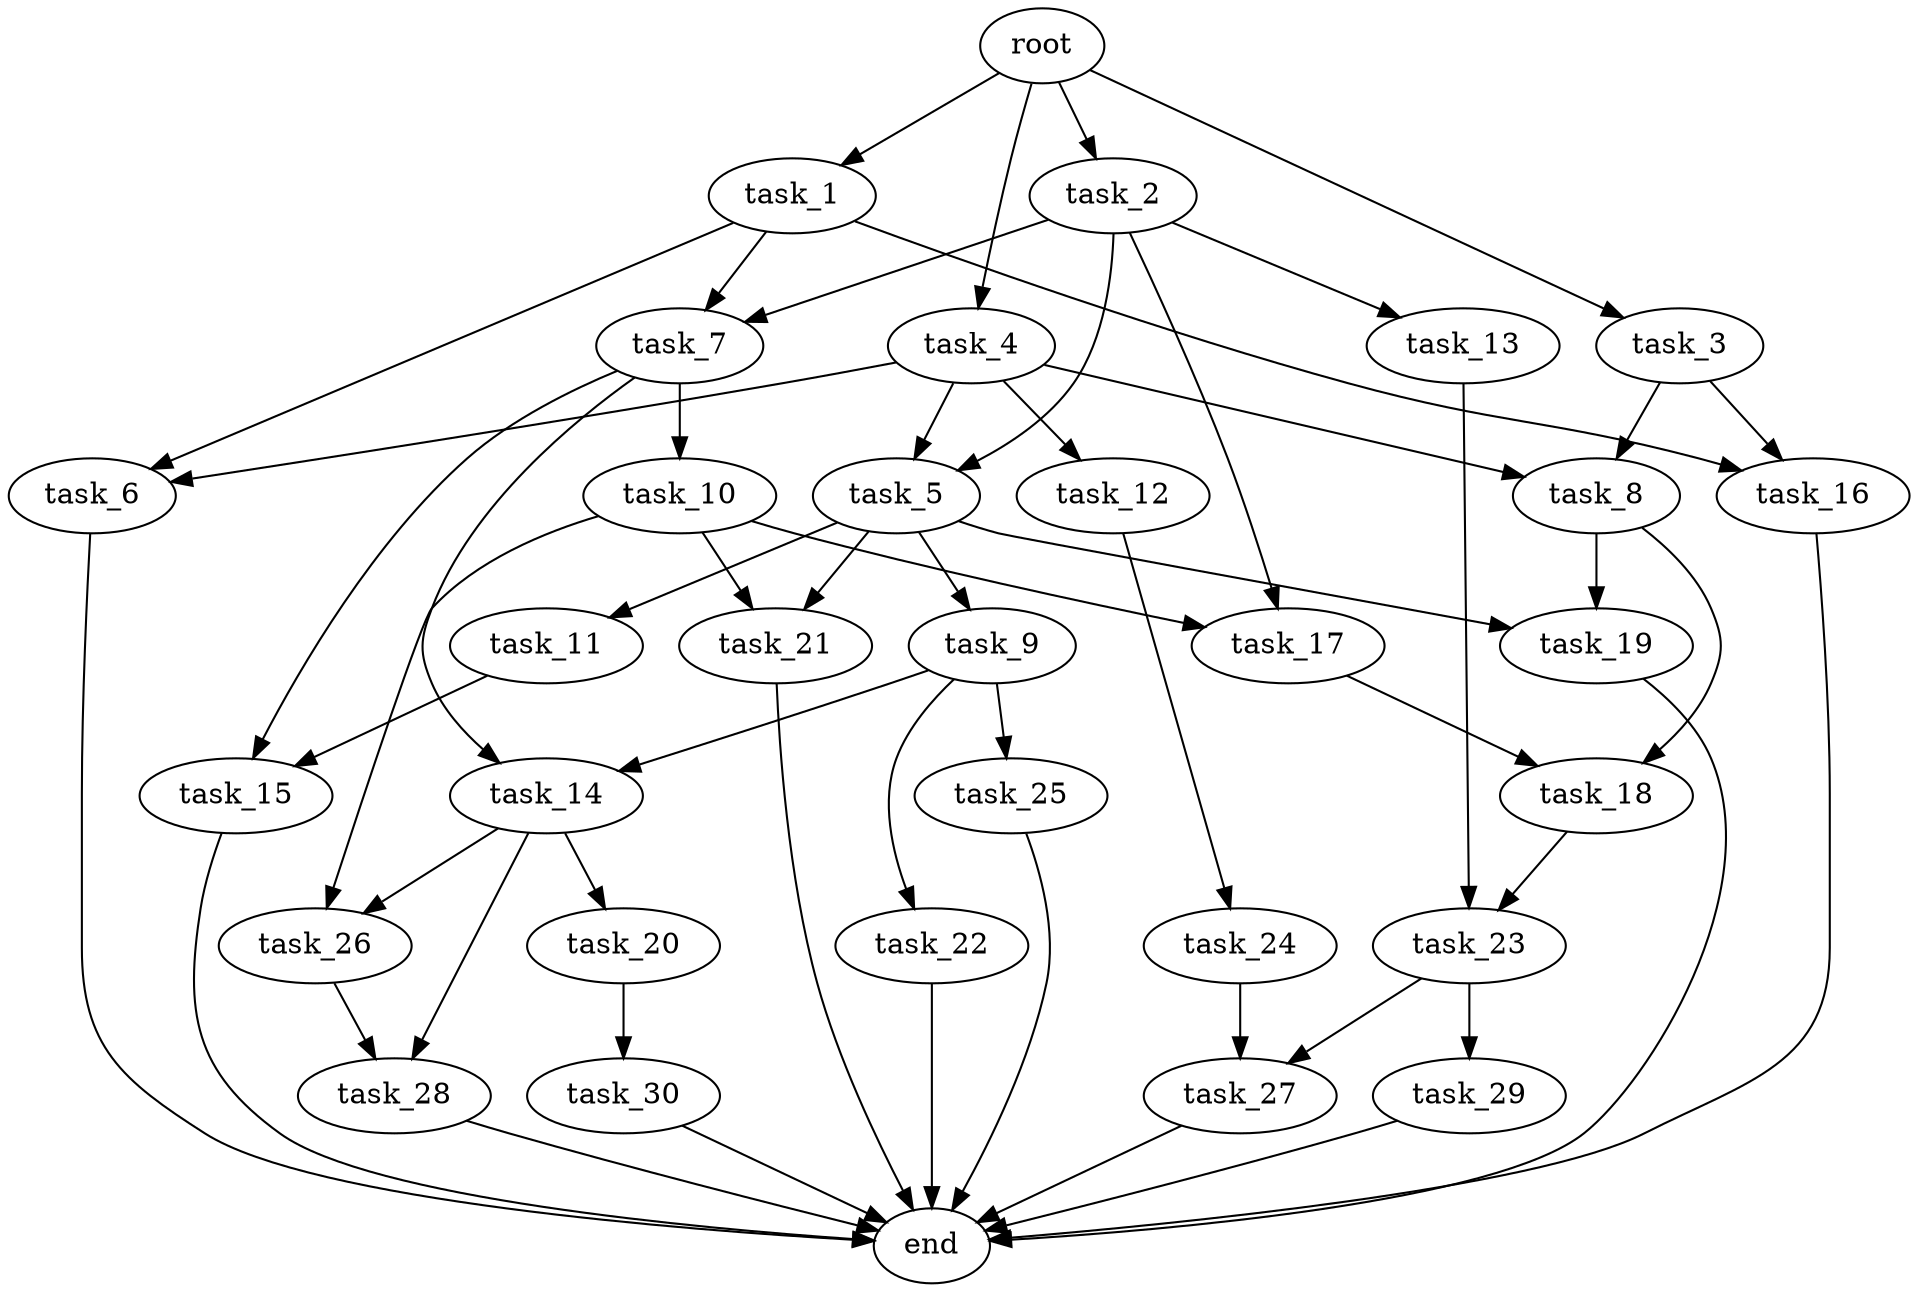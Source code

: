 digraph G {
  root [size="0.000000e+00"];
  task_1 [size="1.993335e+08"];
  task_2 [size="1.213254e+09"];
  task_3 [size="8.673818e+09"];
  task_4 [size="9.631202e+09"];
  task_5 [size="1.990382e+09"];
  task_6 [size="5.759369e+09"];
  task_7 [size="6.491660e+09"];
  task_8 [size="1.746214e+09"];
  task_9 [size="7.803311e+09"];
  task_10 [size="3.551735e+09"];
  task_11 [size="6.732255e+09"];
  task_12 [size="4.875450e+09"];
  task_13 [size="7.365525e+09"];
  task_14 [size="8.896435e+09"];
  task_15 [size="3.811329e+09"];
  task_16 [size="2.865949e+09"];
  task_17 [size="6.317490e+09"];
  task_18 [size="1.449339e+09"];
  task_19 [size="1.676588e+09"];
  task_20 [size="8.077364e+09"];
  task_21 [size="3.374546e+09"];
  task_22 [size="6.313103e+09"];
  task_23 [size="5.716804e+09"];
  task_24 [size="8.489159e+09"];
  task_25 [size="7.143694e+08"];
  task_26 [size="1.620833e+09"];
  task_27 [size="2.282951e+09"];
  task_28 [size="3.169466e+09"];
  task_29 [size="2.914272e+09"];
  task_30 [size="2.675456e+09"];
  end [size="0.000000e+00"];

  root -> task_1 [size="1.000000e-12"];
  root -> task_2 [size="1.000000e-12"];
  root -> task_3 [size="1.000000e-12"];
  root -> task_4 [size="1.000000e-12"];
  task_1 -> task_6 [size="2.879684e+08"];
  task_1 -> task_7 [size="3.245830e+08"];
  task_1 -> task_16 [size="1.432975e+08"];
  task_2 -> task_5 [size="9.951911e+07"];
  task_2 -> task_7 [size="3.245830e+08"];
  task_2 -> task_13 [size="7.365525e+08"];
  task_2 -> task_17 [size="3.158745e+08"];
  task_3 -> task_8 [size="8.731069e+07"];
  task_3 -> task_16 [size="1.432975e+08"];
  task_4 -> task_5 [size="9.951911e+07"];
  task_4 -> task_6 [size="2.879684e+08"];
  task_4 -> task_8 [size="8.731069e+07"];
  task_4 -> task_12 [size="4.875450e+08"];
  task_5 -> task_9 [size="7.803311e+08"];
  task_5 -> task_11 [size="6.732255e+08"];
  task_5 -> task_19 [size="8.382939e+07"];
  task_5 -> task_21 [size="1.687273e+08"];
  task_6 -> end [size="1.000000e-12"];
  task_7 -> task_10 [size="3.551735e+08"];
  task_7 -> task_14 [size="4.448217e+08"];
  task_7 -> task_15 [size="1.905664e+08"];
  task_8 -> task_18 [size="7.246693e+07"];
  task_8 -> task_19 [size="8.382939e+07"];
  task_9 -> task_14 [size="4.448217e+08"];
  task_9 -> task_22 [size="6.313103e+08"];
  task_9 -> task_25 [size="7.143694e+07"];
  task_10 -> task_17 [size="3.158745e+08"];
  task_10 -> task_21 [size="1.687273e+08"];
  task_10 -> task_26 [size="8.104164e+07"];
  task_11 -> task_15 [size="1.905664e+08"];
  task_12 -> task_24 [size="8.489159e+08"];
  task_13 -> task_23 [size="2.858402e+08"];
  task_14 -> task_20 [size="8.077364e+08"];
  task_14 -> task_26 [size="8.104164e+07"];
  task_14 -> task_28 [size="1.584733e+08"];
  task_15 -> end [size="1.000000e-12"];
  task_16 -> end [size="1.000000e-12"];
  task_17 -> task_18 [size="7.246693e+07"];
  task_18 -> task_23 [size="2.858402e+08"];
  task_19 -> end [size="1.000000e-12"];
  task_20 -> task_30 [size="2.675456e+08"];
  task_21 -> end [size="1.000000e-12"];
  task_22 -> end [size="1.000000e-12"];
  task_23 -> task_27 [size="1.141476e+08"];
  task_23 -> task_29 [size="2.914272e+08"];
  task_24 -> task_27 [size="1.141476e+08"];
  task_25 -> end [size="1.000000e-12"];
  task_26 -> task_28 [size="1.584733e+08"];
  task_27 -> end [size="1.000000e-12"];
  task_28 -> end [size="1.000000e-12"];
  task_29 -> end [size="1.000000e-12"];
  task_30 -> end [size="1.000000e-12"];
}
